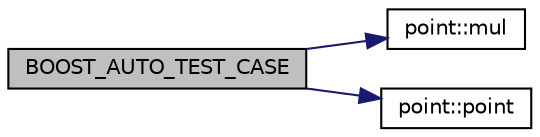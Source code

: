 digraph "BOOST_AUTO_TEST_CASE"
{
 // LATEX_PDF_SIZE
  edge [fontname="Helvetica",fontsize="10",labelfontname="Helvetica",labelfontsize="10"];
  node [fontname="Helvetica",fontsize="10",shape=record];
  rankdir="LR";
  Node1 [label="BOOST_AUTO_TEST_CASE",height=0.2,width=0.4,color="black", fillcolor="grey75", style="filled", fontcolor="black",tooltip=" "];
  Node1 -> Node2 [color="midnightblue",fontsize="10",style="solid",fontname="Helvetica"];
  Node2 [label="point::mul",height=0.2,width=0.4,color="black", fillcolor="white", style="filled",URL="$classpoint.html#ab8729d208c63d5a4cb7da62e800b8dc1",tooltip=" "];
  Node1 -> Node3 [color="midnightblue",fontsize="10",style="solid",fontname="Helvetica"];
  Node3 [label="point::point",height=0.2,width=0.4,color="black", fillcolor="white", style="filled",URL="$classpoint.html#a5fe21d4a4539320bf0f5caf1218d31c8",tooltip=" "];
}
